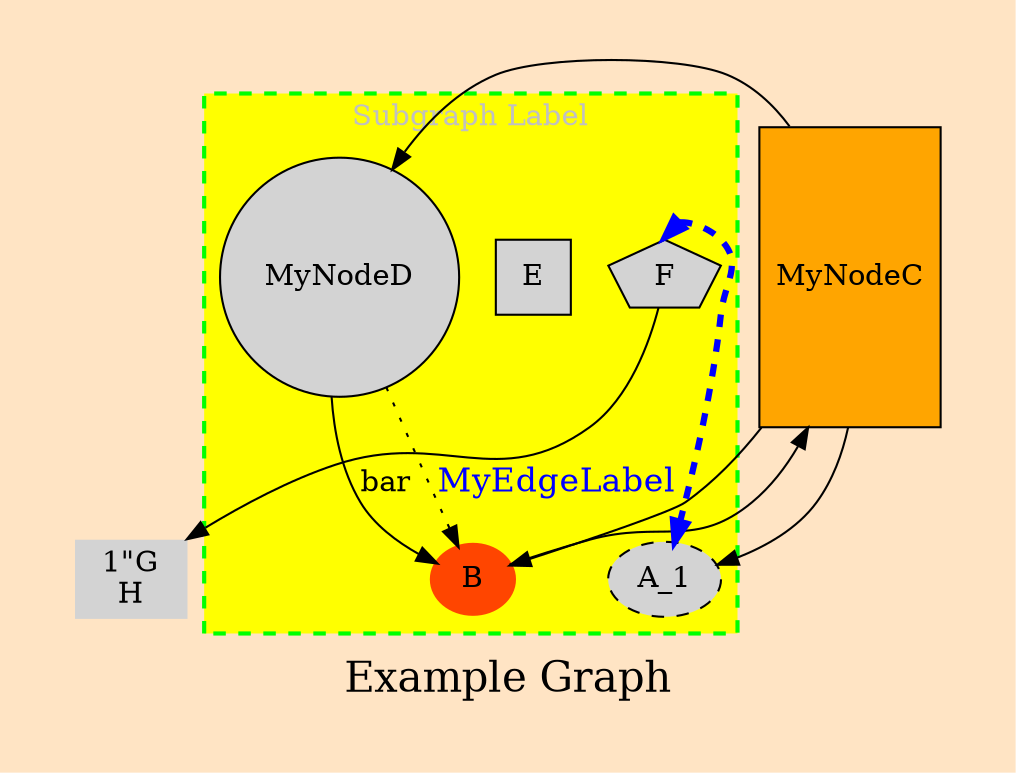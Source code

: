 digraph {
  bgcolor="bisque"
  pad="0.5,0.4"
  label="Example Graph"
  fontsize=20
  node [style=filled]
  A_1 [style="dashed,filled"]
  B->C->{
    A_1; D; {
	  A_1; B [width=0.3, height=0.3, penwidth=3, color=orangered]
	}
  }
  C [label="MyNodeC", shape="rect", fillcolor=orange, width=1, height=2]
  D->B [label="MyEdgeLabel", fontcolor="blue", fontsize=16, style=dotted]
  D [label="MyNodeD", shape="circle"];
  subgraph cluster0 {
    graph [bgcolor="yellow", pencolor="green", penwidth=2, style=dashed]
	label="Subgraph Label"
	fontsize=14
	fontcolor=gray
    E [shape="square"]
	F:n->A_1 [penwidth=3, color="blue", dir=both, style=dashed]
	D->B [label="bar"]
  }
  F [shape=polygon, sides=5]
  "1\"G\nH" [shape=none]
  F -> "1\"G\nH"
}